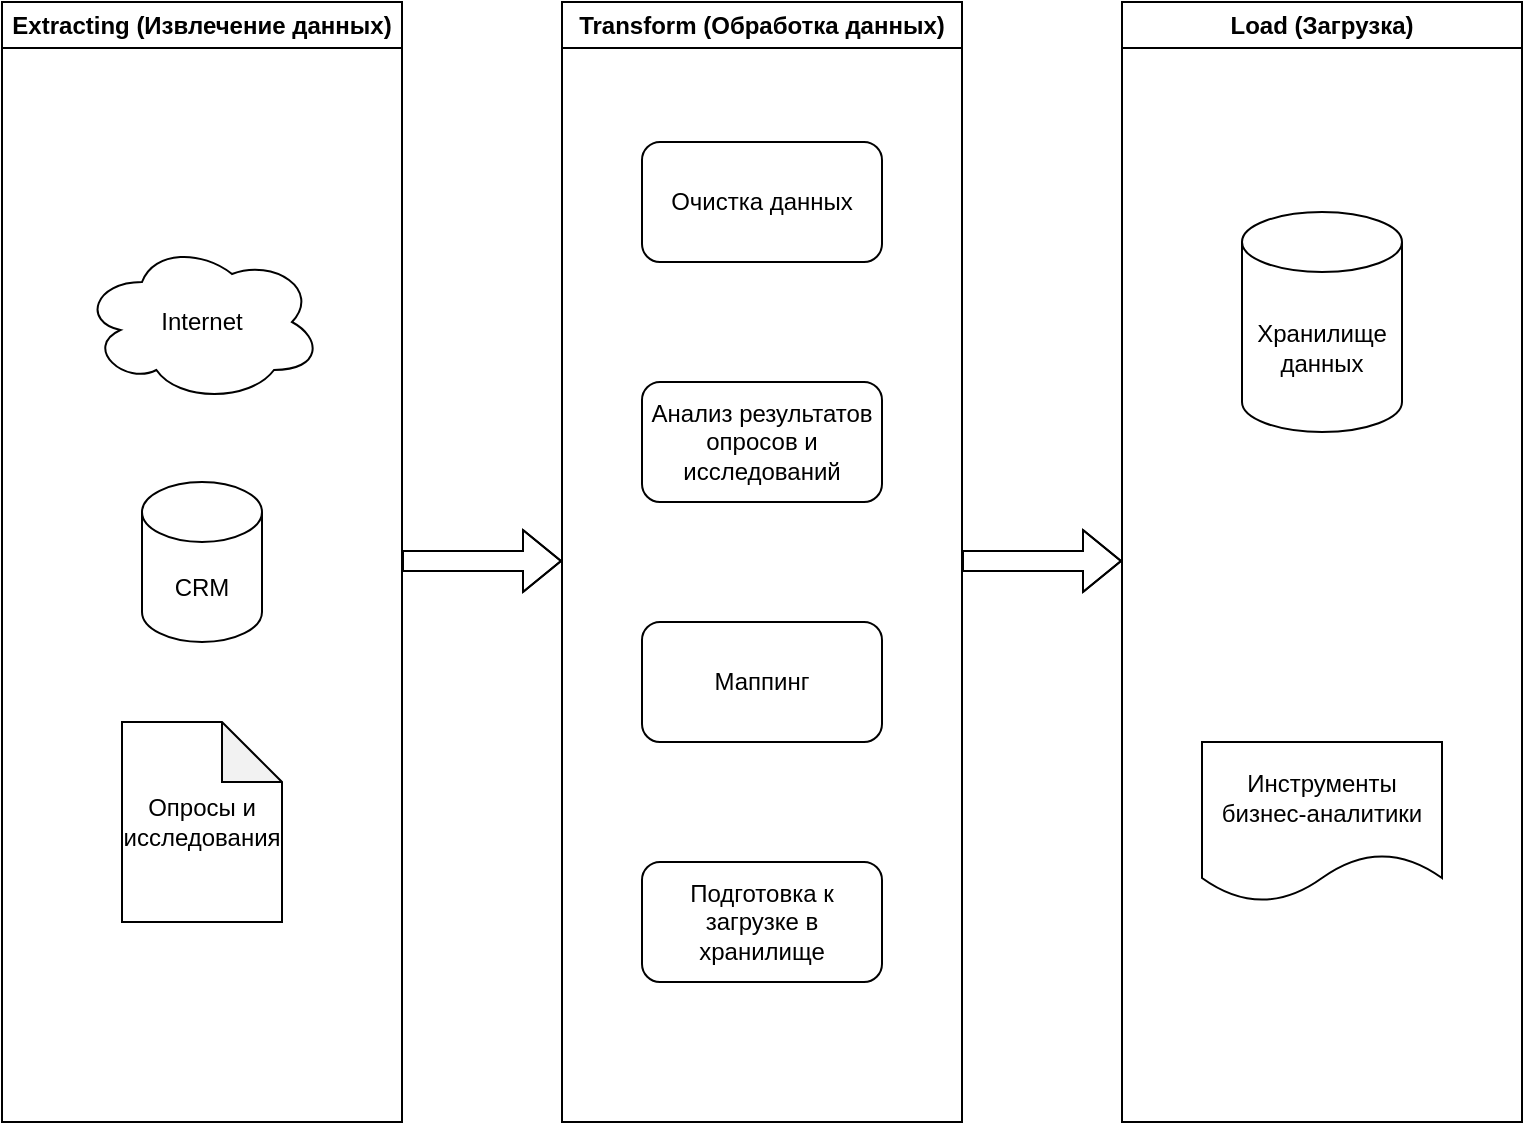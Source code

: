 <mxfile version="24.9.3">
  <diagram name="Страница — 1" id="e90KvLTBh_sxvmeFYQ4V">
    <mxGraphModel dx="794" dy="703" grid="1" gridSize="10" guides="1" tooltips="1" connect="1" arrows="1" fold="1" page="1" pageScale="1" pageWidth="827" pageHeight="1169" math="0" shadow="0">
      <root>
        <mxCell id="0" />
        <mxCell id="1" parent="0" />
        <mxCell id="pK8G2o1DIDhB56xrQFw6-1" value="Internet" style="ellipse;shape=cloud;whiteSpace=wrap;html=1;" vertex="1" parent="1">
          <mxGeometry x="80" y="160" width="120" height="80" as="geometry" />
        </mxCell>
        <mxCell id="pK8G2o1DIDhB56xrQFw6-3" value="CRM" style="shape=cylinder3;whiteSpace=wrap;html=1;boundedLbl=1;backgroundOutline=1;size=15;" vertex="1" parent="1">
          <mxGeometry x="110" y="280" width="60" height="80" as="geometry" />
        </mxCell>
        <mxCell id="pK8G2o1DIDhB56xrQFw6-4" value="Опросы и исследования" style="shape=note;whiteSpace=wrap;html=1;backgroundOutline=1;darkOpacity=0.05;" vertex="1" parent="1">
          <mxGeometry x="100" y="400" width="80" height="100" as="geometry" />
        </mxCell>
        <mxCell id="pK8G2o1DIDhB56xrQFw6-5" value="Очистка данных" style="rounded=1;whiteSpace=wrap;html=1;" vertex="1" parent="1">
          <mxGeometry x="360" y="110" width="120" height="60" as="geometry" />
        </mxCell>
        <mxCell id="pK8G2o1DIDhB56xrQFw6-6" value="Анализ результатов опросов и исследований" style="rounded=1;whiteSpace=wrap;html=1;" vertex="1" parent="1">
          <mxGeometry x="360" y="230" width="120" height="60" as="geometry" />
        </mxCell>
        <mxCell id="pK8G2o1DIDhB56xrQFw6-7" value="Маппинг" style="rounded=1;whiteSpace=wrap;html=1;" vertex="1" parent="1">
          <mxGeometry x="360" y="350" width="120" height="60" as="geometry" />
        </mxCell>
        <mxCell id="pK8G2o1DIDhB56xrQFw6-8" value="Подготовка к загрузке в хранилище" style="rounded=1;whiteSpace=wrap;html=1;" vertex="1" parent="1">
          <mxGeometry x="360" y="470" width="120" height="60" as="geometry" />
        </mxCell>
        <mxCell id="pK8G2o1DIDhB56xrQFw6-11" value="Extracting (Извлечение данных)" style="swimlane;whiteSpace=wrap;html=1;" vertex="1" parent="1">
          <mxGeometry x="40" y="40" width="200" height="560" as="geometry" />
        </mxCell>
        <mxCell id="pK8G2o1DIDhB56xrQFw6-12" value="Transform (Обработка данных)" style="swimlane;whiteSpace=wrap;html=1;" vertex="1" parent="1">
          <mxGeometry x="320" y="40" width="200" height="560" as="geometry" />
        </mxCell>
        <mxCell id="pK8G2o1DIDhB56xrQFw6-13" value="Load (Загрузка)" style="swimlane;whiteSpace=wrap;html=1;" vertex="1" parent="1">
          <mxGeometry x="600" y="40" width="200" height="560" as="geometry" />
        </mxCell>
        <mxCell id="pK8G2o1DIDhB56xrQFw6-9" value="Хранилище данных" style="shape=cylinder3;whiteSpace=wrap;html=1;boundedLbl=1;backgroundOutline=1;size=15;" vertex="1" parent="pK8G2o1DIDhB56xrQFw6-13">
          <mxGeometry x="60" y="105" width="80" height="110" as="geometry" />
        </mxCell>
        <mxCell id="pK8G2o1DIDhB56xrQFw6-10" value="Инструменты бизнес-аналитики" style="shape=document;whiteSpace=wrap;html=1;boundedLbl=1;" vertex="1" parent="pK8G2o1DIDhB56xrQFw6-13">
          <mxGeometry x="40" y="370" width="120" height="80" as="geometry" />
        </mxCell>
        <mxCell id="pK8G2o1DIDhB56xrQFw6-18" value="" style="shape=flexArrow;endArrow=classic;html=1;rounded=0;" edge="1" parent="1">
          <mxGeometry width="50" height="50" relative="1" as="geometry">
            <mxPoint x="240" y="319.5" as="sourcePoint" />
            <mxPoint x="320" y="319.5" as="targetPoint" />
            <Array as="points">
              <mxPoint x="280" y="319.5" />
            </Array>
          </mxGeometry>
        </mxCell>
        <mxCell id="pK8G2o1DIDhB56xrQFw6-19" value="" style="shape=flexArrow;endArrow=classic;html=1;rounded=0;" edge="1" parent="1">
          <mxGeometry width="50" height="50" relative="1" as="geometry">
            <mxPoint x="520" y="319.5" as="sourcePoint" />
            <mxPoint x="600" y="319.5" as="targetPoint" />
            <Array as="points">
              <mxPoint x="560" y="319.5" />
            </Array>
          </mxGeometry>
        </mxCell>
      </root>
    </mxGraphModel>
  </diagram>
</mxfile>
